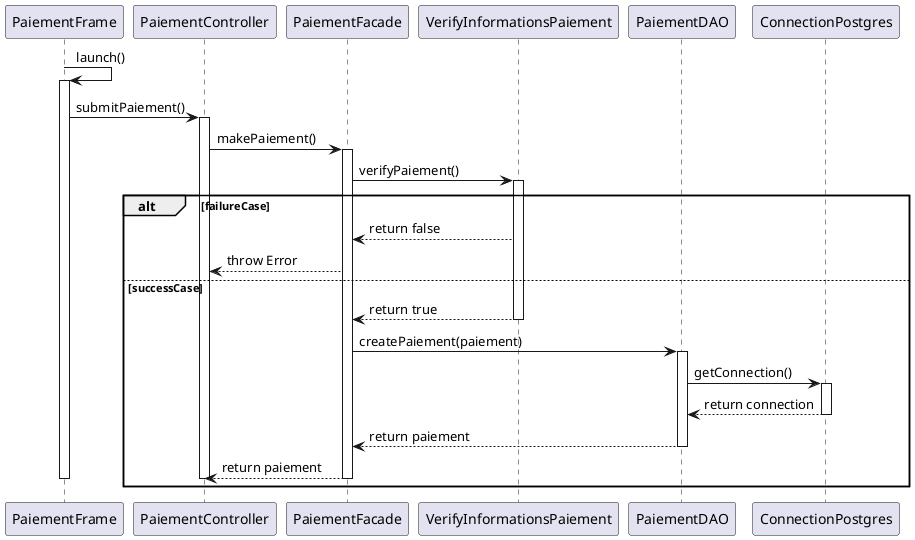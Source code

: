 @startuml  makePaiement
'https://plantuml.com/sequence-diagram


PaiementFrame -> PaiementFrame : launch()
activate PaiementFrame

PaiementFrame -> PaiementController : submitPaiement()
activate PaiementController

PaiementController -> PaiementFacade : makePaiement()
activate PaiementFacade

PaiementFacade -> VerifyInformationsPaiement : verifyPaiement()
activate VerifyInformationsPaiement

alt failureCase

    VerifyInformationsPaiement --> PaiementFacade : return false
    PaiementFacade --> PaiementController : throw Error

else successCase

        VerifyInformationsPaiement --> PaiementFacade : return true
        deactivate VerifyInformationsPaiement

        PaiementFacade -> PaiementDAO : createPaiement(paiement)
        activate PaiementDAO

        PaiementDAO -> ConnectionPostgres : getConnection()
        activate ConnectionPostgres

        ConnectionPostgres --> PaiementDAO : return connection
        deactivate ConnectionPostgres

        PaiementDAO --> PaiementFacade : return paiement
        deactivate PaiementDAO

        PaiementFacade --> PaiementController : return paiement
        deactivate PaiementFacade
        deactivate PaiementController
        deactivate PaiementFrame




end



@enduml